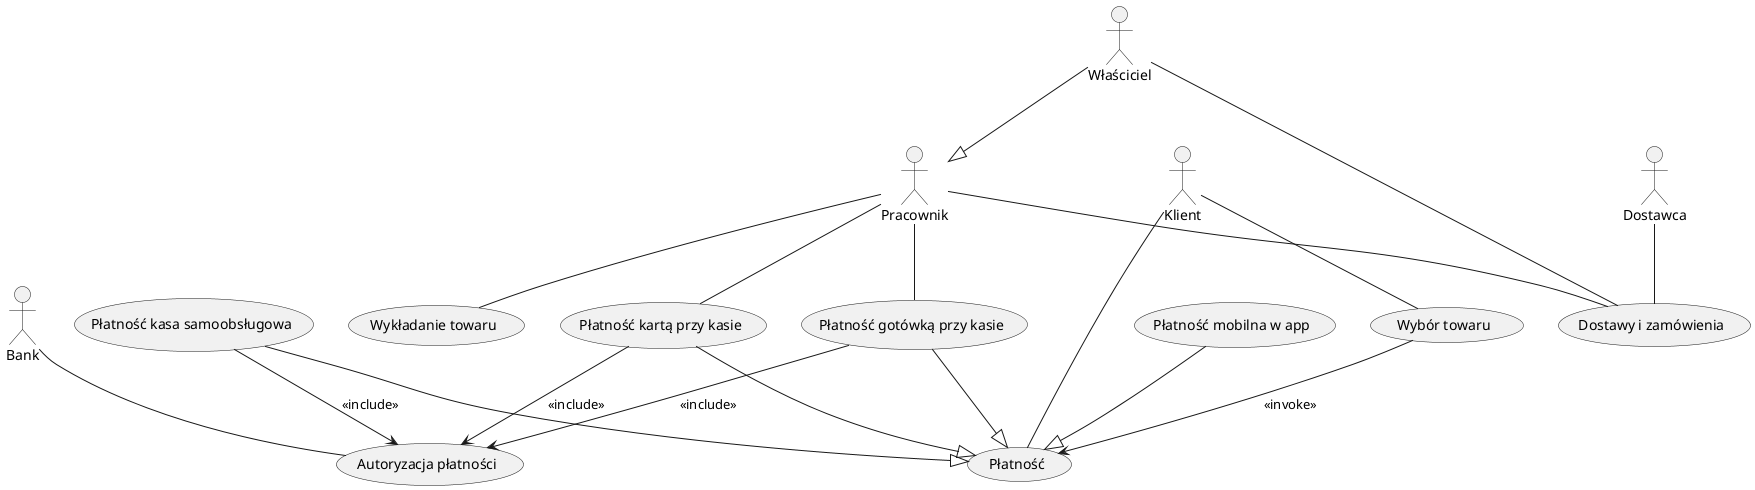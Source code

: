 @startuml

actor Bank 
actor Klient
actor Pracownik
actor Właściciel
actor Dostawca
Właściciel --|> Pracownik

usecase (Autoryzacja płatności)
usecase (Wybór towaru)
usecase (Płatność)
usecase (Płatność kasa samoobsługowa)
usecase (Płatność mobilna w app)
usecase (Płatność kartą przy kasie)
usecase (Płatność gotówką przy kasie)
usecase (Wykładanie towaru)
usecase (Dostawy i zamówienia) 

(Płatność kasa samoobsługowa) --|> (Płatność)
(Płatność mobilna w app) --|> (Płatność)
(Płatność kartą przy kasie) --|> (Płatność)
(Płatność gotówką przy kasie) --|> (Płatność)
(Wybór towaru) --> (Płatność) :<<invoke>>
(Płatność kartą przy kasie) --> (Autoryzacja płatności) : <<include>>
(Płatność gotówką przy kasie) --> (Autoryzacja płatności) : <<include>>
(Płatność kasa samoobsługowa) --> (Autoryzacja płatności) : <<include>>



Bank -- (Autoryzacja płatności)
Klient -- (Wybór towaru)
Klient -- (Płatność)

Pracownik -- (Płatność kartą przy kasie)
Pracownik -- (Płatność gotówką przy kasie)
Pracownik -- (Wykładanie towaru)
Pracownik -- (Dostawy i zamówienia)
Właściciel -- (Dostawy i zamówienia)
Dostawca -- (Dostawy i zamówienia)

@enduml